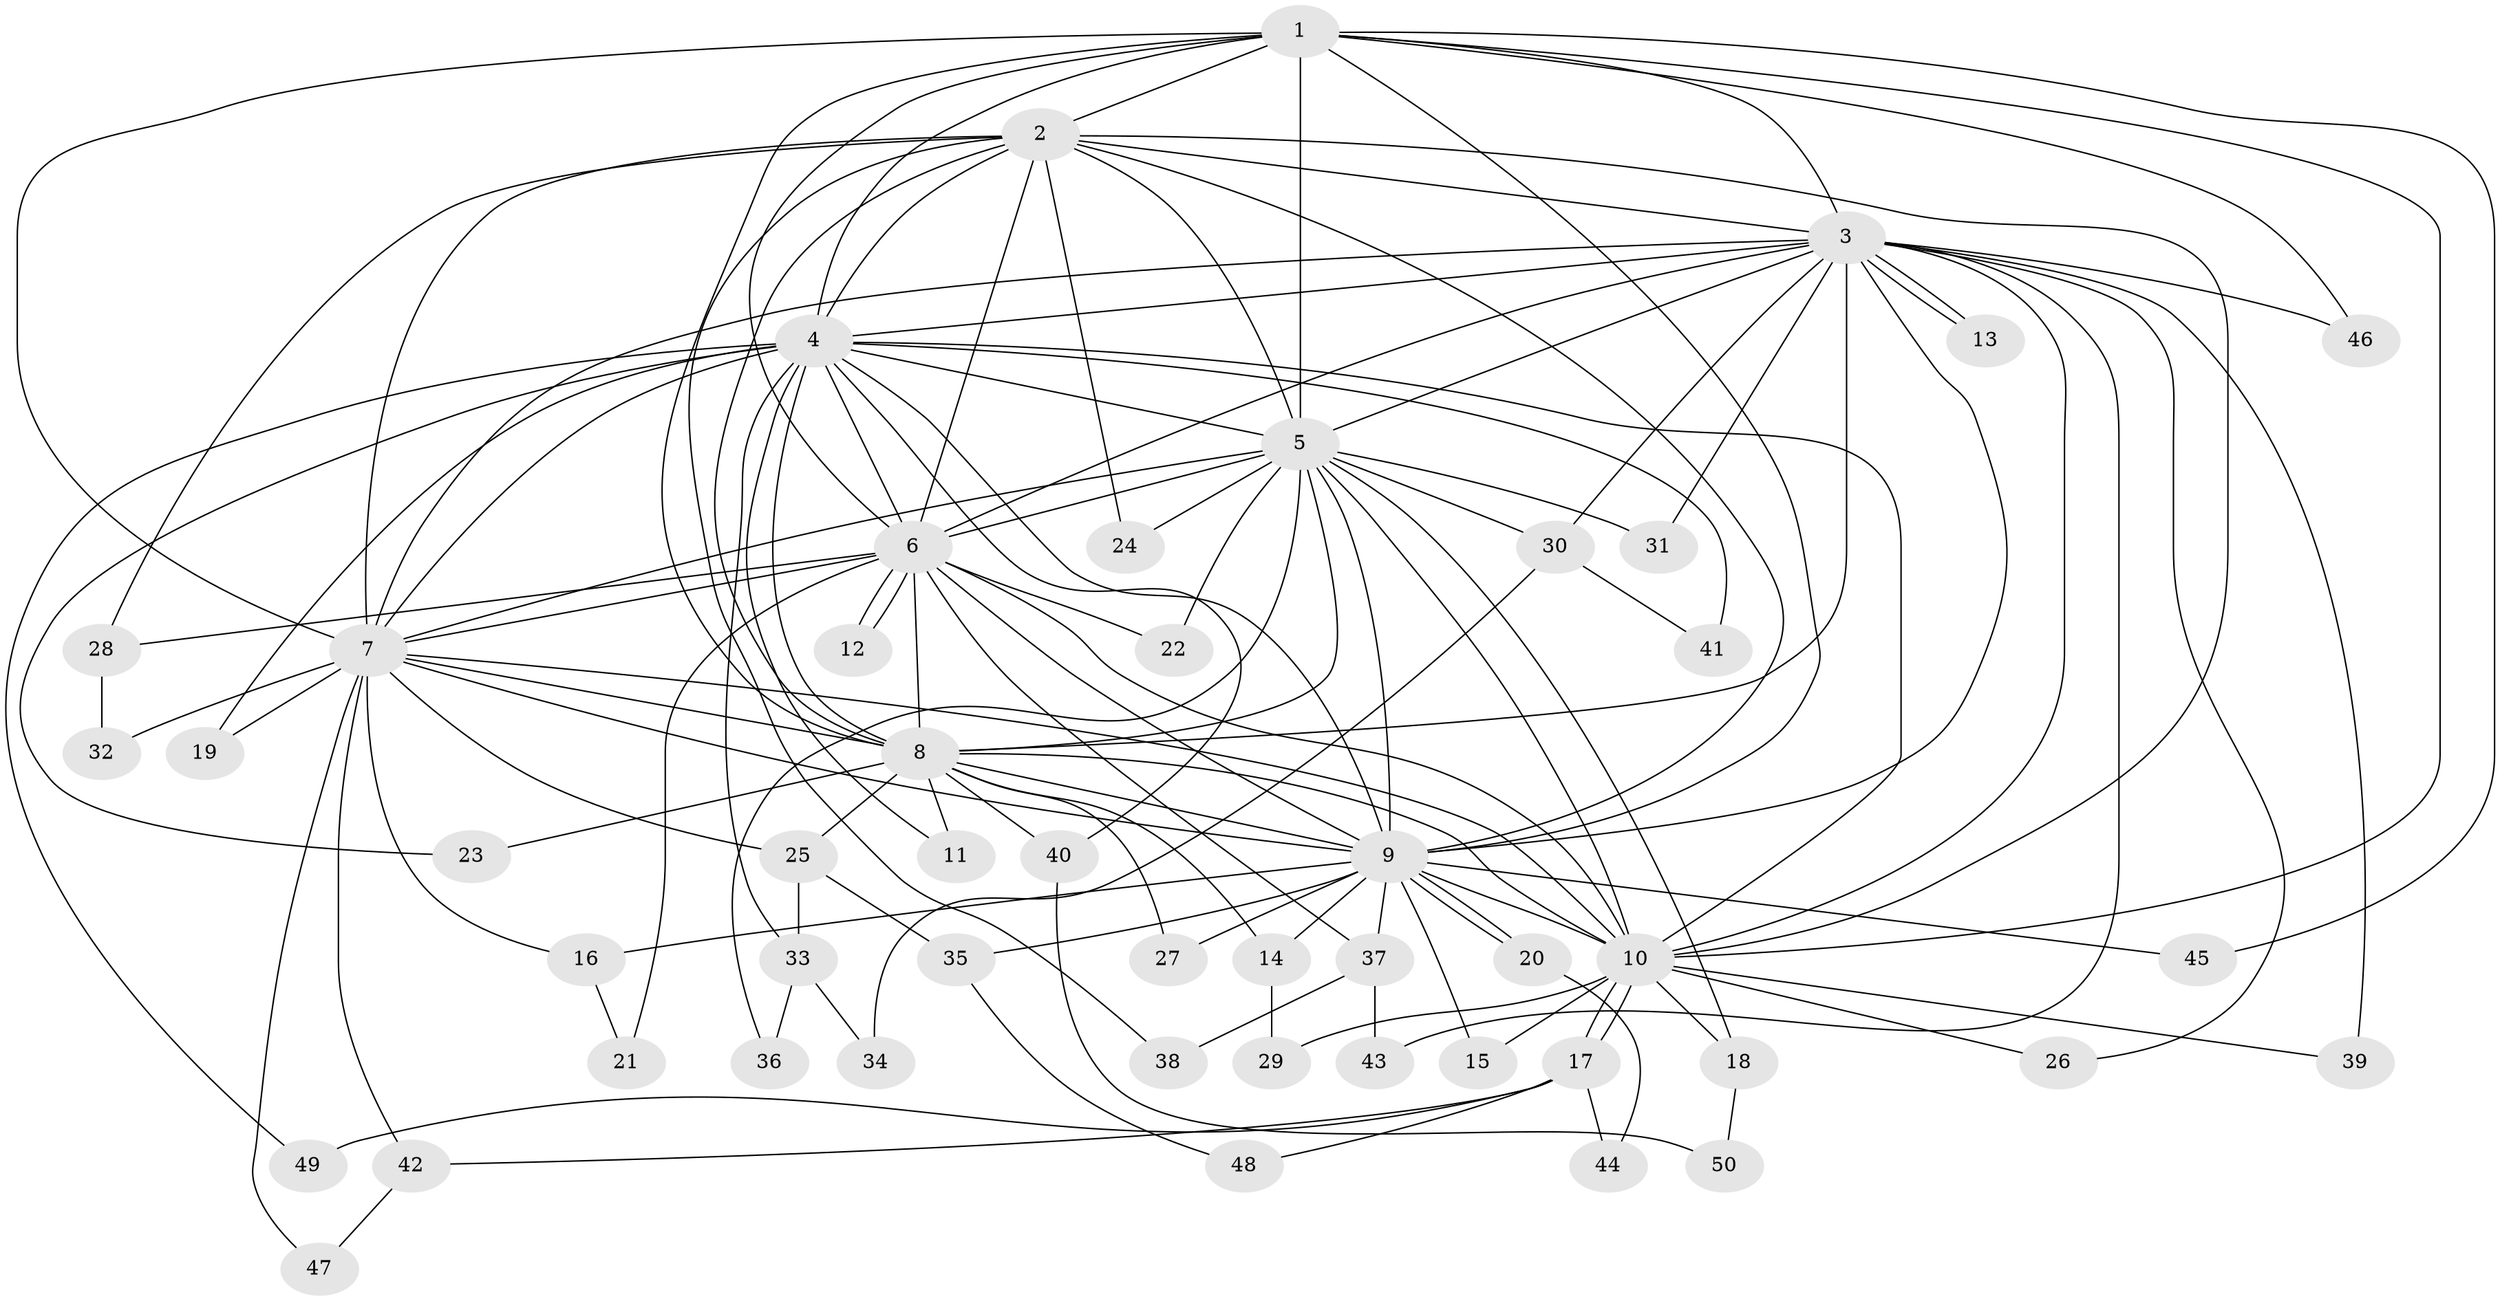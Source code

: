 // Generated by graph-tools (version 1.1) at 2025/11/02/27/25 16:11:08]
// undirected, 50 vertices, 125 edges
graph export_dot {
graph [start="1"]
  node [color=gray90,style=filled];
  1;
  2;
  3;
  4;
  5;
  6;
  7;
  8;
  9;
  10;
  11;
  12;
  13;
  14;
  15;
  16;
  17;
  18;
  19;
  20;
  21;
  22;
  23;
  24;
  25;
  26;
  27;
  28;
  29;
  30;
  31;
  32;
  33;
  34;
  35;
  36;
  37;
  38;
  39;
  40;
  41;
  42;
  43;
  44;
  45;
  46;
  47;
  48;
  49;
  50;
  1 -- 2;
  1 -- 3;
  1 -- 4;
  1 -- 5;
  1 -- 6;
  1 -- 7;
  1 -- 8;
  1 -- 9;
  1 -- 10;
  1 -- 45;
  1 -- 46;
  2 -- 3;
  2 -- 4;
  2 -- 5;
  2 -- 6;
  2 -- 7;
  2 -- 8;
  2 -- 9;
  2 -- 10;
  2 -- 24;
  2 -- 28;
  2 -- 38;
  3 -- 4;
  3 -- 5;
  3 -- 6;
  3 -- 7;
  3 -- 8;
  3 -- 9;
  3 -- 10;
  3 -- 13;
  3 -- 13;
  3 -- 26;
  3 -- 30;
  3 -- 31;
  3 -- 39;
  3 -- 43;
  3 -- 46;
  4 -- 5;
  4 -- 6;
  4 -- 7;
  4 -- 8;
  4 -- 9;
  4 -- 10;
  4 -- 11;
  4 -- 19;
  4 -- 23;
  4 -- 33;
  4 -- 40;
  4 -- 41;
  4 -- 49;
  5 -- 6;
  5 -- 7;
  5 -- 8;
  5 -- 9;
  5 -- 10;
  5 -- 18;
  5 -- 22;
  5 -- 24;
  5 -- 30;
  5 -- 31;
  5 -- 36;
  6 -- 7;
  6 -- 8;
  6 -- 9;
  6 -- 10;
  6 -- 12;
  6 -- 12;
  6 -- 21;
  6 -- 22;
  6 -- 28;
  6 -- 37;
  7 -- 8;
  7 -- 9;
  7 -- 10;
  7 -- 16;
  7 -- 19;
  7 -- 25;
  7 -- 32;
  7 -- 42;
  7 -- 47;
  8 -- 9;
  8 -- 10;
  8 -- 11;
  8 -- 14;
  8 -- 23;
  8 -- 25;
  8 -- 27;
  8 -- 40;
  9 -- 10;
  9 -- 14;
  9 -- 15;
  9 -- 16;
  9 -- 20;
  9 -- 20;
  9 -- 27;
  9 -- 35;
  9 -- 37;
  9 -- 45;
  10 -- 15;
  10 -- 17;
  10 -- 17;
  10 -- 18;
  10 -- 26;
  10 -- 29;
  10 -- 39;
  14 -- 29;
  16 -- 21;
  17 -- 42;
  17 -- 44;
  17 -- 48;
  17 -- 49;
  18 -- 50;
  20 -- 44;
  25 -- 33;
  25 -- 35;
  28 -- 32;
  30 -- 34;
  30 -- 41;
  33 -- 34;
  33 -- 36;
  35 -- 48;
  37 -- 38;
  37 -- 43;
  40 -- 50;
  42 -- 47;
}
